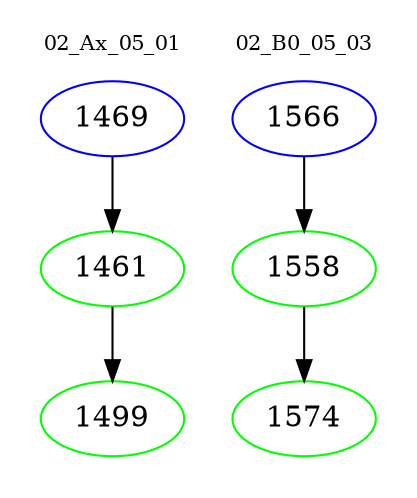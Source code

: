 digraph{
subgraph cluster_0 {
color = white
label = "02_Ax_05_01";
fontsize=10;
T0_1469 [label="1469", color="blue"]
T0_1469 -> T0_1461 [color="black"]
T0_1461 [label="1461", color="green"]
T0_1461 -> T0_1499 [color="black"]
T0_1499 [label="1499", color="green"]
}
subgraph cluster_1 {
color = white
label = "02_B0_05_03";
fontsize=10;
T1_1566 [label="1566", color="blue"]
T1_1566 -> T1_1558 [color="black"]
T1_1558 [label="1558", color="green"]
T1_1558 -> T1_1574 [color="black"]
T1_1574 [label="1574", color="green"]
}
}
